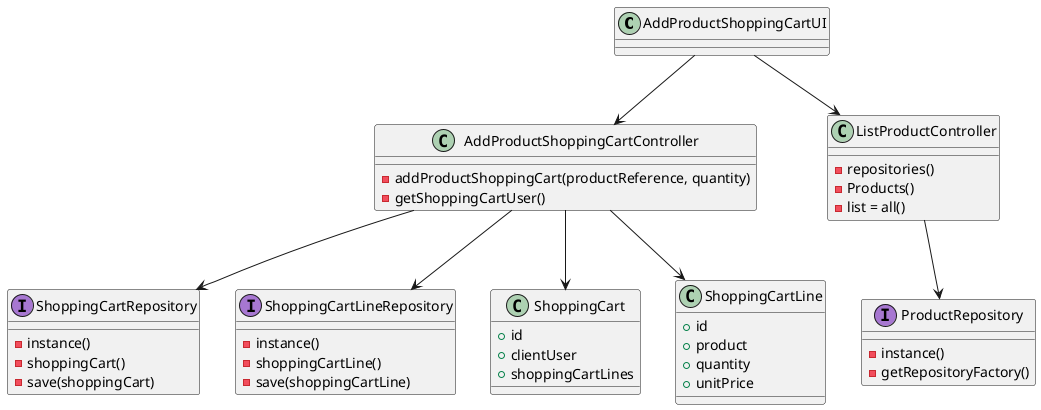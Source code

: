 @startuml
'https://plantuml.com/sequence-diagram

class AddProductShoppingCartUI
class AddProductShoppingCartController
class ShoppingCartRepository<< (I,a777d1) >>
class ShoppingCartLineRepository<< (I,a777d1) >>
class ProductRepository << (I,a777d1) >>


class AddProductShoppingCartController{
    - addProductShoppingCart(productReference, quantity)
    - getShoppingCartUser()
}

class ListProductController{
    - repositories()
    - Products()
    - list = all()
}

class ProductRepository {
    - instance()
    - getRepositoryFactory()
}

class ShoppingCart{
    + id
    + clientUser
    + shoppingCartLines
}

class ShoppingCartLine{
    + id
    + product
    + quantity
    + unitPrice
}


class ShoppingCartRepository {
    - instance()
    - shoppingCart()
    - save(shoppingCart)
}

class ShoppingCartLineRepository {
    - instance()
    - shoppingCartLine()
    - save(shoppingCartLine)
}


AddProductShoppingCartUI--> AddProductShoppingCartController
AddProductShoppingCartUI--> ListProductController
AddProductShoppingCartController--> ShoppingCart
AddProductShoppingCartController--> ShoppingCartRepository
AddProductShoppingCartController--> ShoppingCartLineRepository
AddProductShoppingCartController--> ShoppingCartLine
ListProductController--> ProductRepository 
@enduml